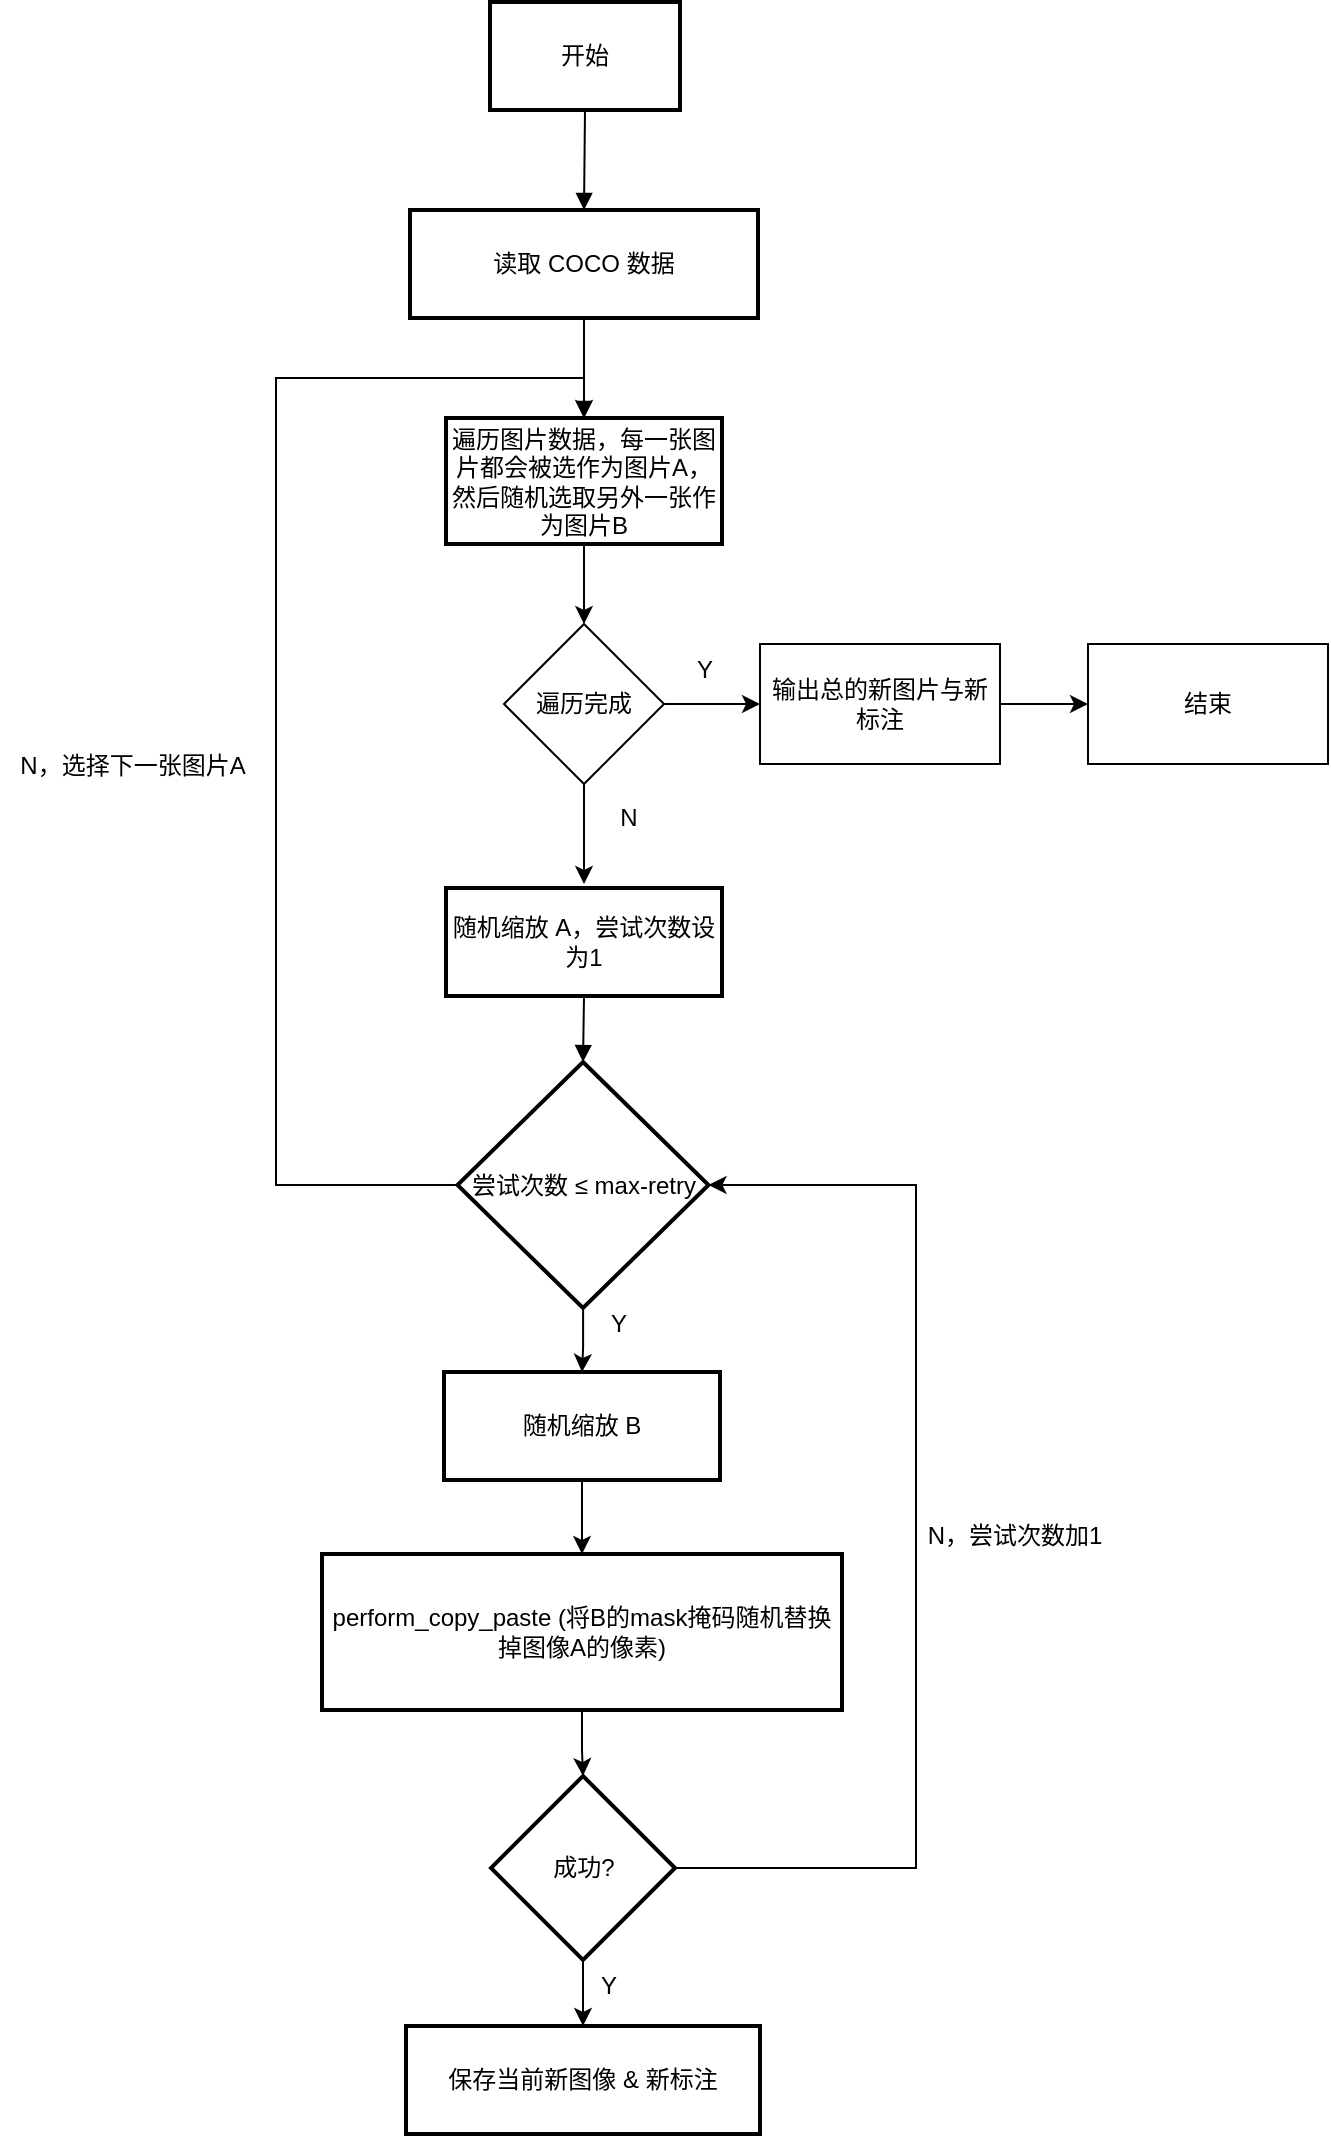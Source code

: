 <mxfile version="27.1.4">
  <diagram name="第 1 页" id="NKcoRTqlpazEILXK-IAT">
    <mxGraphModel dx="1160" dy="-477" grid="0" gridSize="10" guides="1" tooltips="1" connect="1" arrows="1" fold="1" page="1" pageScale="1" pageWidth="827" pageHeight="1169" math="0" shadow="0">
      <root>
        <mxCell id="0" />
        <mxCell id="1" parent="0" />
        <mxCell id="Bx22FVhancG-C68WlsKV-72" value="开始" style="whiteSpace=wrap;strokeWidth=2;" parent="1" vertex="1">
          <mxGeometry x="400" y="1179" width="95" height="54" as="geometry" />
        </mxCell>
        <mxCell id="Bx22FVhancG-C68WlsKV-73" value="读取 COCO 数据" style="whiteSpace=wrap;strokeWidth=2;" parent="1" vertex="1">
          <mxGeometry x="360" y="1283" width="174" height="54" as="geometry" />
        </mxCell>
        <mxCell id="Bx22FVhancG-C68WlsKV-100" value="" style="edgeStyle=orthogonalEdgeStyle;rounded=0;orthogonalLoop=1;jettySize=auto;html=1;" parent="1" source="Bx22FVhancG-C68WlsKV-74" target="Bx22FVhancG-C68WlsKV-97" edge="1">
          <mxGeometry relative="1" as="geometry" />
        </mxCell>
        <mxCell id="Bx22FVhancG-C68WlsKV-74" value="遍历图片数据，每一张图片都会被选作为图片A，然后随机选取另外一张作为图片B" style="whiteSpace=wrap;strokeWidth=2;" parent="1" vertex="1">
          <mxGeometry x="378" y="1387" width="138" height="63" as="geometry" />
        </mxCell>
        <mxCell id="Bx22FVhancG-C68WlsKV-76" value="随机缩放 A，尝试次数设为1" style="whiteSpace=wrap;strokeWidth=2;" parent="1" vertex="1">
          <mxGeometry x="378" y="1622" width="138" height="54" as="geometry" />
        </mxCell>
        <mxCell id="Bx22FVhancG-C68WlsKV-107" value="" style="edgeStyle=orthogonalEdgeStyle;rounded=0;orthogonalLoop=1;jettySize=auto;html=1;" parent="1" source="Bx22FVhancG-C68WlsKV-77" target="Bx22FVhancG-C68WlsKV-78" edge="1">
          <mxGeometry relative="1" as="geometry" />
        </mxCell>
        <mxCell id="Bx22FVhancG-C68WlsKV-121" style="edgeStyle=orthogonalEdgeStyle;rounded=0;orthogonalLoop=1;jettySize=auto;html=1;entryX=0.5;entryY=0;entryDx=0;entryDy=0;exitX=0;exitY=0.5;exitDx=0;exitDy=0;" parent="1" source="Bx22FVhancG-C68WlsKV-77" target="Bx22FVhancG-C68WlsKV-74" edge="1">
          <mxGeometry relative="1" as="geometry">
            <mxPoint x="315.6" y="1708.998" as="sourcePoint" />
            <mxPoint x="316" y="1386.9" as="targetPoint" />
            <Array as="points">
              <mxPoint x="293" y="1771" />
              <mxPoint x="293" y="1367" />
              <mxPoint x="447" y="1367" />
            </Array>
          </mxGeometry>
        </mxCell>
        <mxCell id="Bx22FVhancG-C68WlsKV-77" value="尝试次数 ≤ max-retry" style="rhombus;strokeWidth=2;whiteSpace=wrap;" parent="1" vertex="1">
          <mxGeometry x="383.75" y="1709" width="125.5" height="123" as="geometry" />
        </mxCell>
        <mxCell id="Bx22FVhancG-C68WlsKV-108" value="" style="edgeStyle=orthogonalEdgeStyle;rounded=0;orthogonalLoop=1;jettySize=auto;html=1;" parent="1" source="Bx22FVhancG-C68WlsKV-78" target="Bx22FVhancG-C68WlsKV-79" edge="1">
          <mxGeometry relative="1" as="geometry" />
        </mxCell>
        <mxCell id="Bx22FVhancG-C68WlsKV-78" value="随机缩放 B" style="whiteSpace=wrap;strokeWidth=2;" parent="1" vertex="1">
          <mxGeometry x="377" y="1864" width="138" height="54" as="geometry" />
        </mxCell>
        <mxCell id="Bx22FVhancG-C68WlsKV-110" value="" style="edgeStyle=orthogonalEdgeStyle;rounded=0;orthogonalLoop=1;jettySize=auto;html=1;" parent="1" source="Bx22FVhancG-C68WlsKV-79" target="Bx22FVhancG-C68WlsKV-80" edge="1">
          <mxGeometry relative="1" as="geometry" />
        </mxCell>
        <mxCell id="Bx22FVhancG-C68WlsKV-79" value="perform_copy_paste (将B的mask掩码随机替换掉图像A的像素)" style="whiteSpace=wrap;strokeWidth=2;" parent="1" vertex="1">
          <mxGeometry x="316" y="1955" width="260" height="78" as="geometry" />
        </mxCell>
        <mxCell id="Bx22FVhancG-C68WlsKV-111" value="" style="edgeStyle=orthogonalEdgeStyle;rounded=0;orthogonalLoop=1;jettySize=auto;html=1;" parent="1" source="Bx22FVhancG-C68WlsKV-80" target="Bx22FVhancG-C68WlsKV-81" edge="1">
          <mxGeometry relative="1" as="geometry" />
        </mxCell>
        <mxCell id="Bx22FVhancG-C68WlsKV-113" style="edgeStyle=orthogonalEdgeStyle;rounded=0;orthogonalLoop=1;jettySize=auto;html=1;entryX=1;entryY=0.5;entryDx=0;entryDy=0;" parent="1" source="Bx22FVhancG-C68WlsKV-80" target="Bx22FVhancG-C68WlsKV-77" edge="1">
          <mxGeometry relative="1" as="geometry">
            <Array as="points">
              <mxPoint x="613" y="2112" />
              <mxPoint x="613" y="1771" />
            </Array>
          </mxGeometry>
        </mxCell>
        <mxCell id="Bx22FVhancG-C68WlsKV-80" value="成功?" style="rhombus;strokeWidth=2;whiteSpace=wrap;" parent="1" vertex="1">
          <mxGeometry x="400.5" y="2066" width="92" height="92" as="geometry" />
        </mxCell>
        <mxCell id="Bx22FVhancG-C68WlsKV-81" value="保存当前新图像 &amp; 新标注" style="whiteSpace=wrap;strokeWidth=2;" parent="1" vertex="1">
          <mxGeometry x="358" y="2191" width="177" height="54" as="geometry" />
        </mxCell>
        <mxCell id="Bx22FVhancG-C68WlsKV-83" value="" style="curved=1;startArrow=none;endArrow=block;exitX=0.5;exitY=1;entryX=0.5;entryY=0;rounded=0;" parent="1" source="Bx22FVhancG-C68WlsKV-72" target="Bx22FVhancG-C68WlsKV-73" edge="1">
          <mxGeometry relative="1" as="geometry">
            <Array as="points" />
          </mxGeometry>
        </mxCell>
        <mxCell id="Bx22FVhancG-C68WlsKV-84" value="" style="curved=1;startArrow=none;endArrow=block;exitX=0.5;exitY=1;entryX=0.5;entryY=0;rounded=0;" parent="1" source="Bx22FVhancG-C68WlsKV-73" target="Bx22FVhancG-C68WlsKV-74" edge="1">
          <mxGeometry relative="1" as="geometry">
            <Array as="points" />
          </mxGeometry>
        </mxCell>
        <mxCell id="Bx22FVhancG-C68WlsKV-87" value="" style="curved=1;startArrow=none;endArrow=block;exitX=0.5;exitY=1;entryX=0.5;entryY=0;rounded=0;" parent="1" source="Bx22FVhancG-C68WlsKV-76" target="Bx22FVhancG-C68WlsKV-77" edge="1">
          <mxGeometry relative="1" as="geometry">
            <Array as="points" />
          </mxGeometry>
        </mxCell>
        <mxCell id="Bx22FVhancG-C68WlsKV-104" value="" style="edgeStyle=orthogonalEdgeStyle;rounded=0;orthogonalLoop=1;jettySize=auto;html=1;" parent="1" source="Bx22FVhancG-C68WlsKV-97" edge="1">
          <mxGeometry relative="1" as="geometry">
            <mxPoint x="447" y="1620" as="targetPoint" />
          </mxGeometry>
        </mxCell>
        <mxCell id="Bx22FVhancG-C68WlsKV-118" value="" style="edgeStyle=orthogonalEdgeStyle;rounded=0;orthogonalLoop=1;jettySize=auto;html=1;" parent="1" source="Bx22FVhancG-C68WlsKV-97" target="Bx22FVhancG-C68WlsKV-98" edge="1">
          <mxGeometry relative="1" as="geometry" />
        </mxCell>
        <mxCell id="Bx22FVhancG-C68WlsKV-97" value="遍历完成" style="rhombus;whiteSpace=wrap;html=1;" parent="1" vertex="1">
          <mxGeometry x="407" y="1490" width="80" height="80" as="geometry" />
        </mxCell>
        <mxCell id="Bx22FVhancG-C68WlsKV-119" value="" style="edgeStyle=orthogonalEdgeStyle;rounded=0;orthogonalLoop=1;jettySize=auto;html=1;" parent="1" source="Bx22FVhancG-C68WlsKV-98" target="Bx22FVhancG-C68WlsKV-102" edge="1">
          <mxGeometry relative="1" as="geometry" />
        </mxCell>
        <mxCell id="Bx22FVhancG-C68WlsKV-98" value="输出总的新图片与新标注" style="rounded=0;whiteSpace=wrap;html=1;" parent="1" vertex="1">
          <mxGeometry x="535" y="1500" width="120" height="60" as="geometry" />
        </mxCell>
        <mxCell id="Bx22FVhancG-C68WlsKV-101" value="Y" style="text;html=1;align=center;verticalAlign=middle;resizable=0;points=[];autosize=1;strokeColor=none;fillColor=none;" parent="1" vertex="1">
          <mxGeometry x="493.5" y="1500" width="26" height="26" as="geometry" />
        </mxCell>
        <mxCell id="Bx22FVhancG-C68WlsKV-102" value="结束" style="rounded=0;whiteSpace=wrap;html=1;" parent="1" vertex="1">
          <mxGeometry x="699" y="1500" width="120" height="60" as="geometry" />
        </mxCell>
        <mxCell id="Bx22FVhancG-C68WlsKV-105" value="N" style="text;html=1;align=center;verticalAlign=middle;resizable=0;points=[];autosize=1;strokeColor=none;fillColor=none;" parent="1" vertex="1">
          <mxGeometry x="455" y="1574" width="27" height="26" as="geometry" />
        </mxCell>
        <mxCell id="Bx22FVhancG-C68WlsKV-114" value="N，尝试次数加1" style="text;html=1;align=center;verticalAlign=middle;resizable=0;points=[];autosize=1;strokeColor=none;fillColor=none;" parent="1" vertex="1">
          <mxGeometry x="609" y="1933" width="105" height="26" as="geometry" />
        </mxCell>
        <mxCell id="Bx22FVhancG-C68WlsKV-115" value="Y" style="text;html=1;align=center;verticalAlign=middle;resizable=0;points=[];autosize=1;strokeColor=none;fillColor=none;" parent="1" vertex="1">
          <mxGeometry x="446" y="2158" width="26" height="26" as="geometry" />
        </mxCell>
        <mxCell id="Bx22FVhancG-C68WlsKV-116" value="Y" style="text;html=1;align=center;verticalAlign=middle;resizable=0;points=[];autosize=1;strokeColor=none;fillColor=none;" parent="1" vertex="1">
          <mxGeometry x="451" y="1827" width="26" height="26" as="geometry" />
        </mxCell>
        <mxCell id="Bx22FVhancG-C68WlsKV-120" value="N，选择下一张图片A" style="text;html=1;align=center;verticalAlign=middle;resizable=0;points=[];autosize=1;strokeColor=none;fillColor=none;" parent="1" vertex="1">
          <mxGeometry x="155" y="1548" width="131" height="26" as="geometry" />
        </mxCell>
      </root>
    </mxGraphModel>
  </diagram>
</mxfile>
